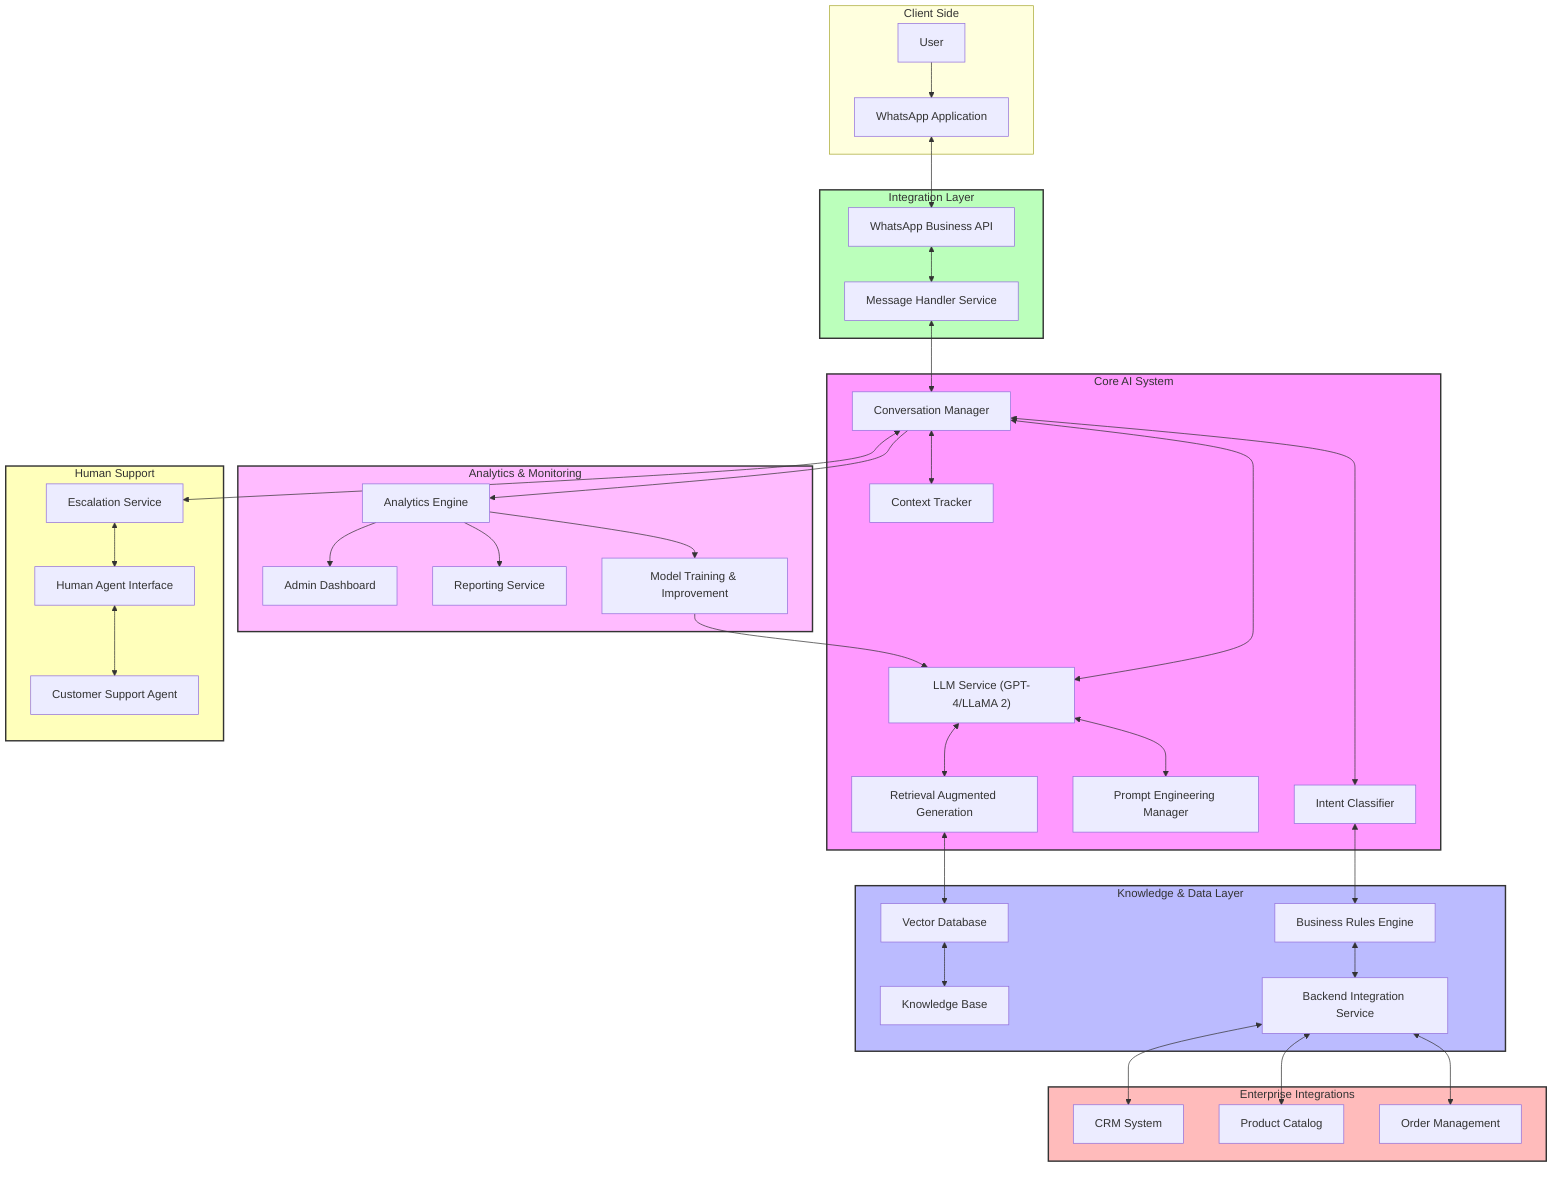 flowchart TB
    subgraph Client["Client Side"]
        User["User"] --> WhatsApp["WhatsApp Application"]
    end

    subgraph Integration["Integration Layer"]
        WhatsApp <--> WhatsAppAPI["WhatsApp Business API"]
        WhatsAppAPI <--> MessageHandler["Message Handler Service"]
    end

    subgraph Core["Core AI System"]
        MessageHandler <--> ConversationManager["Conversation Manager"]
        ConversationManager <--> ContextTracker["Context Tracker"]
        ConversationManager <--> IntentClassifier["Intent Classifier"]
        ConversationManager <--> LLMService["LLM Service (GPT-4/LLaMA 2)"]
        LLMService <--> PromptManager["Prompt Engineering Manager"]
        LLMService <--> RagSystem["Retrieval Augmented Generation"]
    end

    subgraph Knowledge["Knowledge & Data Layer"]
        RagSystem <--> VectorDB["Vector Database"]
        VectorDB <--> KnowledgeBase["Knowledge Base"]
        IntentClassifier <--> BusinessRules["Business Rules Engine"]
        BusinessRules <--> BackendIntegration["Backend Integration Service"]
    end

    subgraph Integrations["Enterprise Integrations"]
        BackendIntegration <--> CRM["CRM System"]
        BackendIntegration <--> ProductCatalog["Product Catalog"]
        BackendIntegration <--> OrderSystem["Order Management"]
    end

    subgraph Analytics["Analytics & Monitoring"]
        ConversationManager --> AnalyticsEngine["Analytics Engine"]
        AnalyticsEngine --> Dashboard["Admin Dashboard"]
        AnalyticsEngine --> ReportingService["Reporting Service"]
        AnalyticsEngine --> ModelTraining["Model Training & Improvement"]
        ModelTraining --> LLMService
    end

    subgraph HumanSupport["Human Support"]
        ConversationManager <--> EscalationService["Escalation Service"]
        EscalationService <--> AgentInterface["Human Agent Interface"]
        AgentInterface <--> Agent["Customer Support Agent"]
    end

    style Core fill:#f9f,stroke:#333,stroke-width:2px
    style Knowledge fill:#bbf,stroke:#333,stroke-width:2px
    style Integration fill:#bfb,stroke:#333,stroke-width:2px
    style Integrations fill:#fbb,stroke:#333,stroke-width:2px
    style Analytics fill:#fbf,stroke:#333,stroke-width:2px
    style HumanSupport fill:#ffb,stroke:#333,stroke-width:2px
